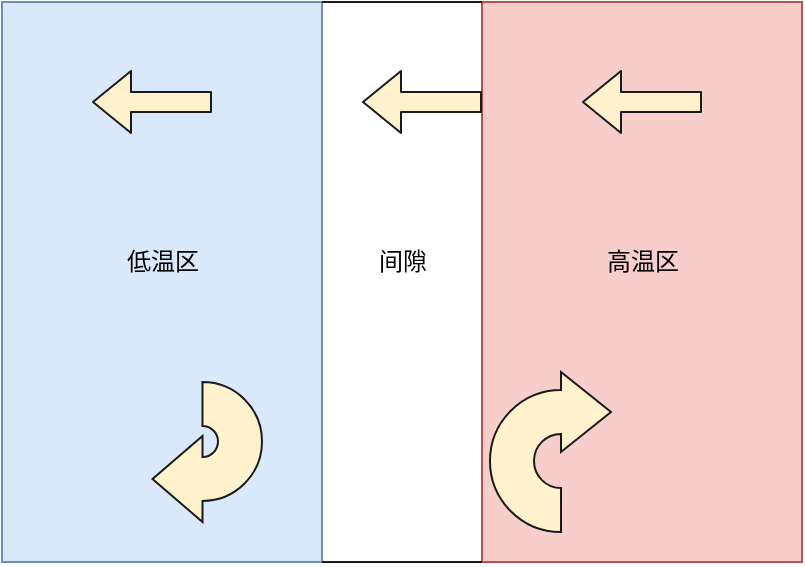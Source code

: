 <mxfile version="13.6.10" type="github">
  <diagram id="j8_gh_aYW0R3WEl0iddF" name="Page-1">
    <mxGraphModel dx="731" dy="371" grid="1" gridSize="10" guides="1" tooltips="1" connect="1" arrows="1" fold="1" page="1" pageScale="1" pageWidth="827" pageHeight="1169" background="none" math="0" shadow="0">
      <root>
        <mxCell id="0" />
        <mxCell id="1" parent="0" />
        <mxCell id="HKnNKh5-RrPQYAkCHwvk-45" value="" style="rounded=0;whiteSpace=wrap;html=1;fillColor=#dae8fc;strokeColor=#6c8ebf;" vertex="1" parent="1">
          <mxGeometry x="160" y="320" width="160" height="280" as="geometry" />
        </mxCell>
        <mxCell id="HKnNKh5-RrPQYAkCHwvk-49" value="" style="rounded=0;whiteSpace=wrap;html=1;fillColor=#f8cecc;strokeColor=#b85450;" vertex="1" parent="1">
          <mxGeometry x="400" y="320" width="160" height="280" as="geometry" />
        </mxCell>
        <mxCell id="HKnNKh5-RrPQYAkCHwvk-33" value="" style="endArrow=classic;html=1;fillColor=#fff2cc;strokeColor=#1A1A1A;shape=flexArrow;shadow=0;sketch=0;rounded=1;" edge="1" parent="1">
          <mxGeometry width="50" height="50" relative="1" as="geometry">
            <mxPoint x="510" y="370" as="sourcePoint" />
            <mxPoint x="450" y="370" as="targetPoint" />
          </mxGeometry>
        </mxCell>
        <mxCell id="HKnNKh5-RrPQYAkCHwvk-29" value="间隙" style="text;html=1;align=center;verticalAlign=middle;resizable=0;points=[];autosize=1;rounded=1;" vertex="1" parent="1">
          <mxGeometry x="340" y="440" width="40" height="20" as="geometry" />
        </mxCell>
        <mxCell id="HKnNKh5-RrPQYAkCHwvk-31" value="高温区" style="text;html=1;align=center;verticalAlign=middle;resizable=0;points=[];autosize=1;rounded=1;" vertex="1" parent="1">
          <mxGeometry x="455" y="440" width="50" height="20" as="geometry" />
        </mxCell>
        <mxCell id="HKnNKh5-RrPQYAkCHwvk-40" value="" style="html=1;shadow=0;dashed=0;align=center;verticalAlign=middle;shape=mxgraph.arrows2.uTurnArrow;dy=11;arrowHead=40;dx2=25;fillColor=#fff2cc;rounded=1;strokeColor=#1A1A1A;" vertex="1" parent="1">
          <mxGeometry x="404" y="505" width="10" height="80" as="geometry" />
        </mxCell>
        <mxCell id="HKnNKh5-RrPQYAkCHwvk-42" value="" style="html=1;shadow=0;dashed=0;align=center;verticalAlign=middle;shape=mxgraph.arrows2.uTurnArrow;dy=11;arrowHead=43;dx2=25;fillColor=#fff2cc;direction=west;rounded=1;strokeColor=#1A1A1A;" vertex="1" parent="1">
          <mxGeometry x="270" y="510" width="20" height="70" as="geometry" />
        </mxCell>
        <mxCell id="HKnNKh5-RrPQYAkCHwvk-46" value="低温区" style="text;html=1;align=center;verticalAlign=middle;resizable=0;points=[];autosize=1;rounded=1;" vertex="1" parent="1">
          <mxGeometry x="215" y="440" width="50" height="20" as="geometry" />
        </mxCell>
        <mxCell id="HKnNKh5-RrPQYAkCHwvk-48" value="" style="endArrow=classic;html=1;fillColor=#fff2cc;shape=flexArrow;strokeColor=#1A1A1A;" edge="1" parent="1">
          <mxGeometry width="50" height="50" relative="1" as="geometry">
            <mxPoint x="265" y="370" as="sourcePoint" />
            <mxPoint x="205" y="370" as="targetPoint" />
            <Array as="points">
              <mxPoint x="205" y="370" />
            </Array>
          </mxGeometry>
        </mxCell>
        <mxCell id="HKnNKh5-RrPQYAkCHwvk-59" value="" style="endArrow=none;html=1;shadow=0;strokeColor=#1A1A1A;entryX=0;entryY=0;entryDx=0;entryDy=0;" edge="1" parent="1" target="HKnNKh5-RrPQYAkCHwvk-49">
          <mxGeometry width="50" height="50" relative="1" as="geometry">
            <mxPoint x="320" y="320" as="sourcePoint" />
            <mxPoint x="370" y="270" as="targetPoint" />
          </mxGeometry>
        </mxCell>
        <mxCell id="HKnNKh5-RrPQYAkCHwvk-60" value="" style="endArrow=none;html=1;shadow=0;strokeColor=#1A1A1A;entryX=0;entryY=0;entryDx=0;entryDy=0;" edge="1" parent="1">
          <mxGeometry width="50" height="50" relative="1" as="geometry">
            <mxPoint x="320" y="600" as="sourcePoint" />
            <mxPoint x="400" y="600" as="targetPoint" />
          </mxGeometry>
        </mxCell>
        <mxCell id="HKnNKh5-RrPQYAkCHwvk-61" value="" style="endArrow=classic;html=1;fillColor=#fff2cc;strokeColor=#1A1A1A;shape=flexArrow;shadow=0;sketch=0;rounded=1;" edge="1" parent="1">
          <mxGeometry width="50" height="50" relative="1" as="geometry">
            <mxPoint x="400" y="370" as="sourcePoint" />
            <mxPoint x="340" y="370" as="targetPoint" />
          </mxGeometry>
        </mxCell>
      </root>
    </mxGraphModel>
  </diagram>
</mxfile>
